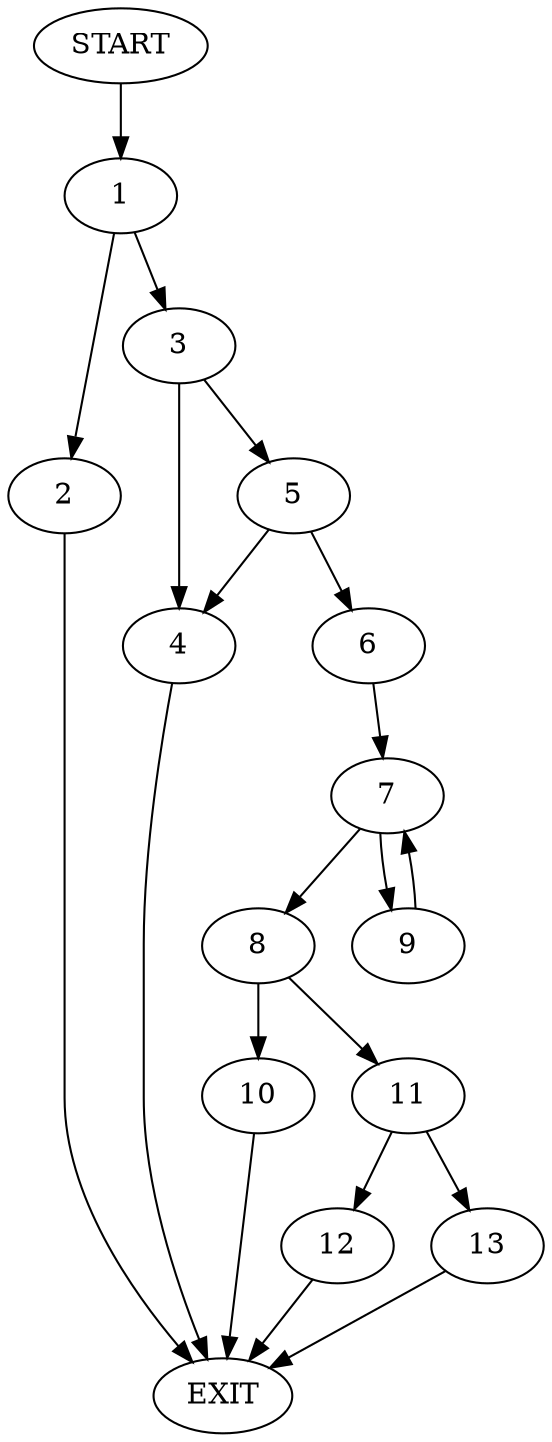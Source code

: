digraph {
0 [label="START"]
14 [label="EXIT"]
0 -> 1
1 -> 2
1 -> 3
3 -> 4
3 -> 5
2 -> 14
5 -> 4
5 -> 6
4 -> 14
6 -> 7
7 -> 8
7 -> 9
9 -> 7
8 -> 10
8 -> 11
11 -> 12
11 -> 13
10 -> 14
12 -> 14
13 -> 14
}
